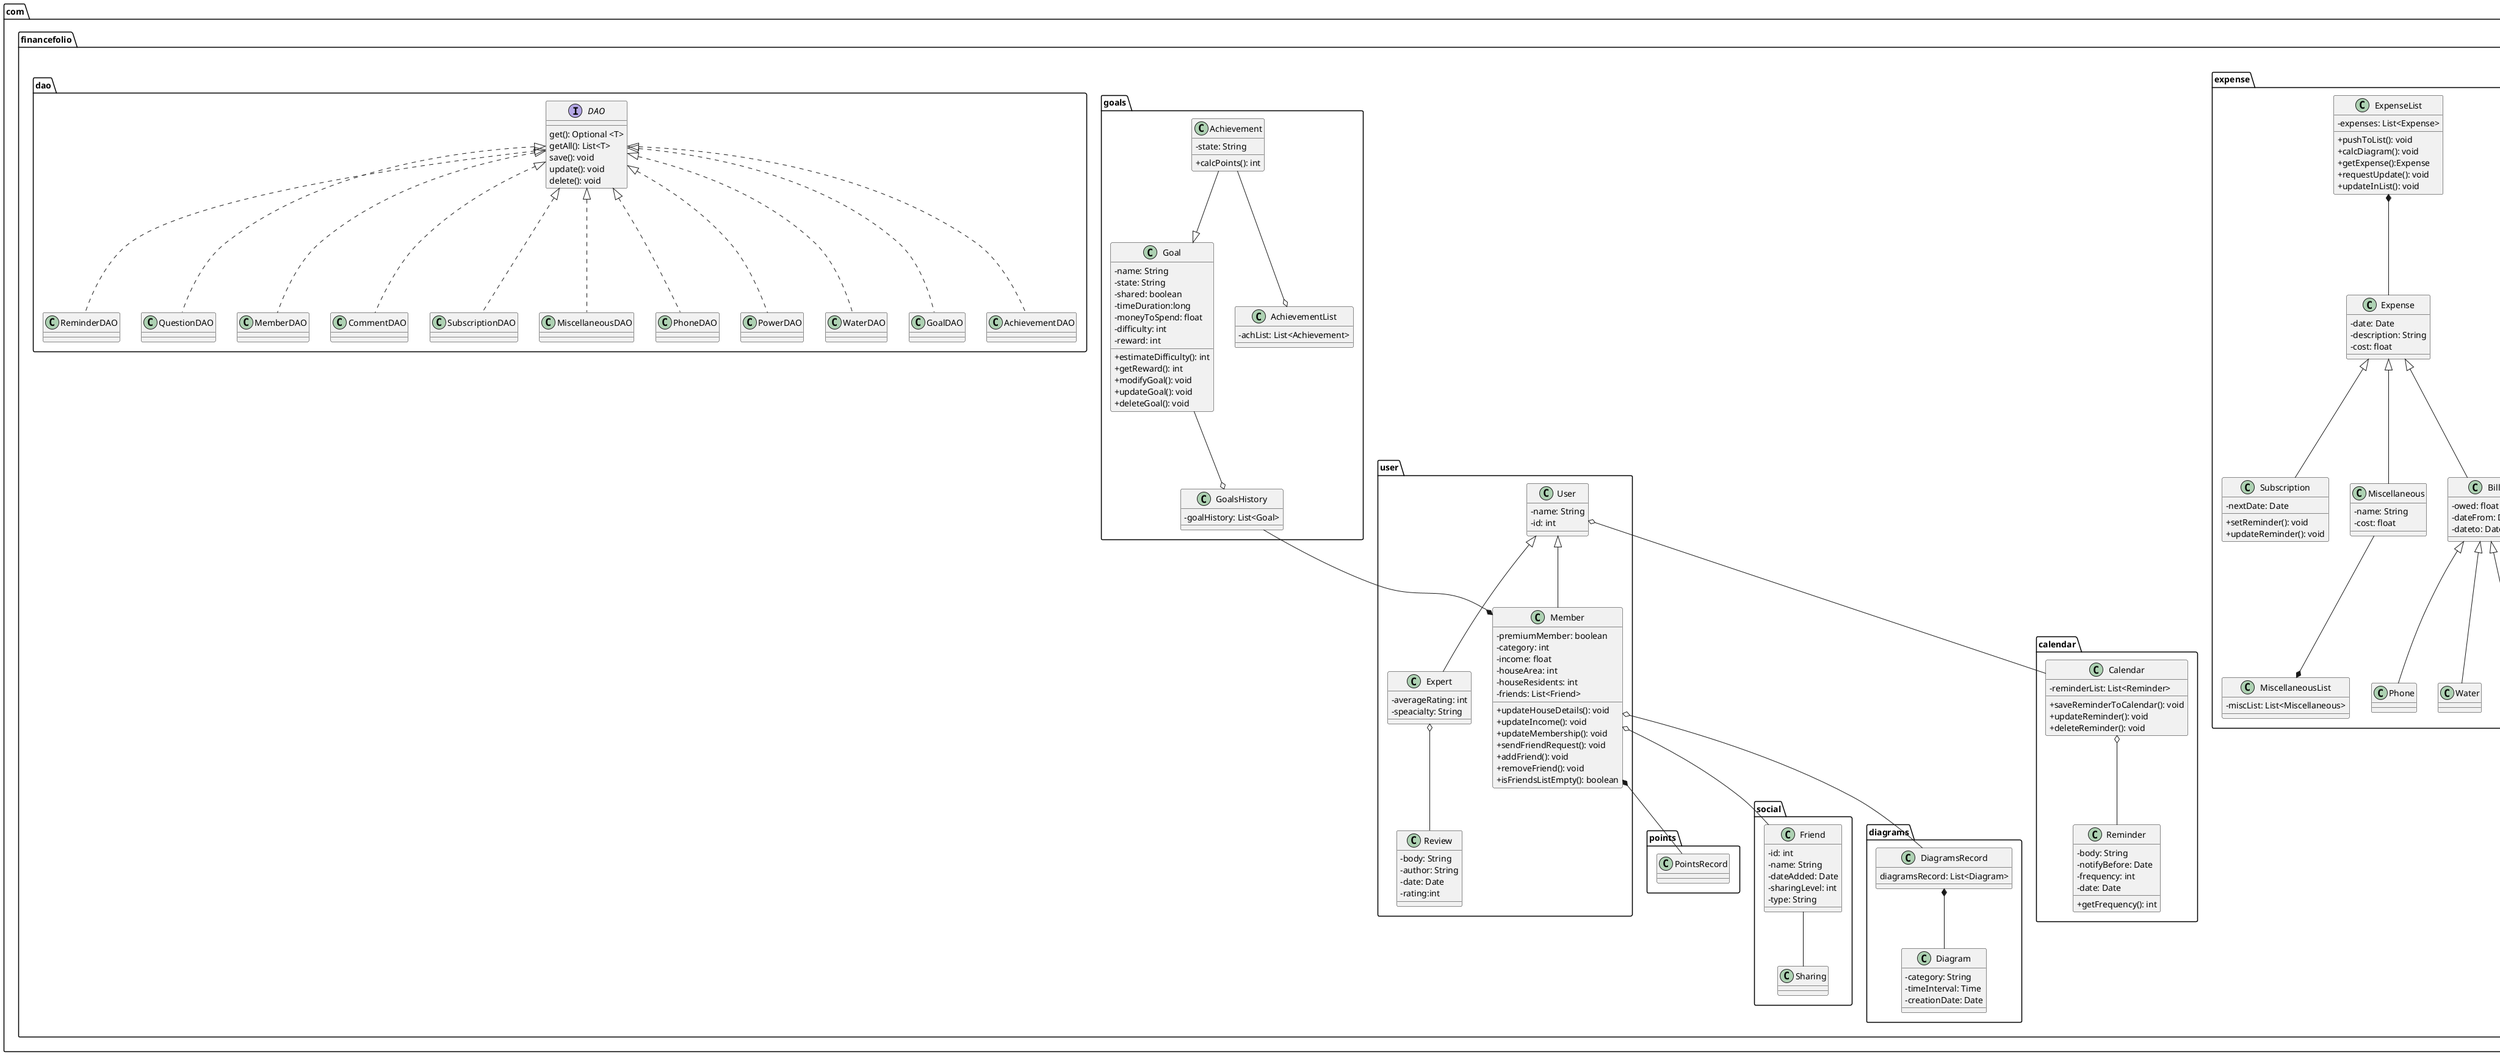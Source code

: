 @startuml Class Diagram
skinparam classAttributeIconSize 0
' package Declarations
package com.financefolio.forum{ 
    class Forum {
     -posts: List<Question>
     +requestFetch(): void
     +sortByRating(): void
     +getQuestionSelected(): Question
     +insertToList(): void
     +searchQuestion(): List<Question>
     +addCommentToQuestion(): void
     +registerVoteOnSelectedComment(): void
    }

    class Question{
        -body: String
        -date: Date
        -author: String
        -upvotes: int
        -downvotes: int
        -comments: List<Comment>
        +requestInsert():void
        +requestUpdate():void
        +addVote(): void
    }

    class Comment{
        -body: String
        -date: Date
        -author: String
        -upvotes: int
        -downvotes: int
        +requestInsert():void
        +requestUpdate():void
        +addVote(): void
    }
}

package com.financefolio.calendar{ 
    class Calendar{
        -reminderList: List<Reminder>
        +saveReminderToCalendar(): void
        +updateReminder(): void
        +deleteReminder(): void
    }

    class Reminder{
        -body: String
        -notifyBefore: Date
        -frequency: int
        -date: Date
        +getFrequency(): int
    }
}

package com.financefolio.user{
    class User{
        -name: String
        -id: int
    }

    class Expert{
        -averageRating: int
        -speacialty: String
    }

    class Member{
        -premiumMember: boolean
        -category: int
        -income: float
        -houseArea: int
        -houseResidents: int
        -friends: List<Friend>
        +updateHouseDetails(): void
        +updateIncome(): void
        +updateMembership(): void
        ' +savePreferences(): void
        +sendFriendRequest(): void
        +addFriend(): void
        +removeFriend(): void
        +isFriendsListEmpty(): boolean
    }

    class Review{
        -body: String
        -author: String
        -date: Date
        -rating:int
    }
}

'note: Panagiwtakis left the chat.'
package com.financefolio.chat{ 
    class Chat{
        -conversation: List<Message>
        +sendMessageTo(): void
    }

    class Message{
        -body: String
        -sentOn: Time
    }
}


package com.financefolio.points{ 
    class PointsRecord{
        'TODO: needs some thought '
    }
}

package com.financefolio.social{ 

    class Friend{
        -id: int
        -name: String
        -dateAdded: Date
        -sharingLevel: int
        -type: String
    }

    class Sharing{
    }
}

package com.financefolio.diagrams{
    class DiagramsRecord{
        diagramsRecord: List<Diagram>
    }
    
    class Diagram{
        -category: String
        -timeInterval: Time
        -creationDate: Date
    }
}

package com.financefolio.expense{
    class Expense{
        ' -name: String'
        -date: Date
        -description: String
        -cost: float
    }

    class Subscription{
        -nextDate: Date
        +setReminder(): void
        +updateReminder(): void
    }

    class Miscellaneous{
        -name: String
        -cost: float
    }

    class MiscellaneousList{
        -miscList: List<Miscellaneous>
    }

    class Bill{
        -owed: float
        -dateFrom: Date
        -dateto: Date
    }

    class Power{ 
    }

    class Phone{
    }

    class Water{
    }

    class ExpenseList{
        -expenses: List<Expense>
        +pushToList(): void
        +calcDiagram(): void
        +getExpense():Expense
        +requestUpdate(): void
        +updateInList(): void
    }
}

package com.financefolio.goals{
    class Goal{
        -name: String
        -state: String
        -shared: boolean
        -timeDuration:long
        -moneyToSpend: float
        -difficulty: int
        -reward: int
        +estimateDifficulty(): int
        +getReward(): int
        +modifyGoal(): void
        +updateGoal(): void
        +deleteGoal(): void       
    }

    class Achievement{
        -state: String
        +calcPoints(): int
    }

    class AchievementList{ 
        -achList: List<Achievement>
    }

    class GoalsHistory{ 
        -goalHistory: List<Goal>
    }
}

package com.financefolio.dao{
    interface DAO{
        get(): Optional <T>
        getAll(): List<T> 
        save(): void
        update(): void
        delete(): void
    }

    class QuestionDAO{}
    
    class MemberDAO{}
    
    class CommentDAO{}
    
    class SubscriptionDAO{}
    
    class MiscellaneousDAO{}
    
    class PhoneDAO{}
    
    class PowerDAO{}
    
    class WaterDAO{}

    class GoalDAO{}

    class AchievementDAO{}

    class ReminderDAO{} 
}

' forum package relations
Forum *-- Question
Question *-- Comment

' calendar package relations
Calendar o-- Reminder
User o-- Calendar

' user package relations
User <|-- Member
User <|-- Expert
Expert o-- Review

' chat package relations
Chat *-- Message

' points package relations
Member *-- PointsRecord

'social  package relations
Friend -- Sharing
Member o-- Friend

'diagrams package relations 
DiagramsRecord *-- Diagram
Member o-- DiagramsRecord

'goals package relations
GoalsHistory --* Member
Goal --o GoalsHistory
Achievement --o AchievementList
Achievement --|> Goal

'expense package relations
Expense <|-- Miscellaneous
Expense <|-- Bill
Bill <|-- Power
Bill <|-- Water
Bill <|-- Phone
Miscellaneous --* MiscellaneousList
Expense <|-- Subscription
ExpenseList *-- Expense

'dao package relations
DAO <|.. MemberDAO
DAO <|.. QuestionDAO
DAO <|.. CommentDAO
DAO <|.. SubscriptionDAO
DAO <|.. MiscellaneousDAO
DAO <|.. PhoneDAO
DAO <|.. WaterDAO
DAO <|.. PowerDAO
DAO <|.. AchievementDAO
DAO <|.. GoalDAO
DAO <|.. ReminderDAO

' notes
' note top of com.financefolio.chat: "Not updated since sequence revision. Will also need a DAO."
' note top of Power: "Missing attributes."
' note top of Water: "Missing attributes."
' note top of Phone: "Missing attributes."
' note top of Sharing: "No clue."
' note top of com.financefolio.points: "Assigned to Panagiwtakis"
' note top of ReminderDAO: "Not in sequence diagram, probably should be."
' note top of GoalsHistory: "Not in sequence diagram, probably should be."
' note top of AchievementList: "Not in sequence diagram, probably should be."
' note top of com.financefolio.social: "No clue friend."
' note top of Review: "Belongs in this package?"
' note top of Expert: "Design Missing."
' note top of com.financefolio.forum: "Not updated since sequence revision."
' note top of com.financefolio.calendar: "Not updated since sequence revision."
@enduml
